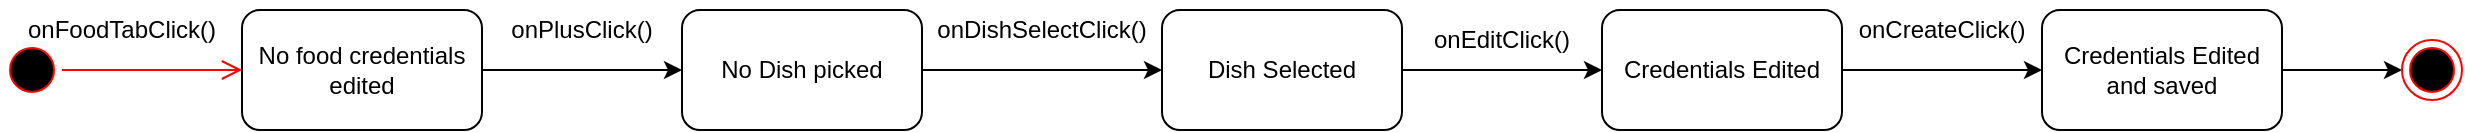 <mxfile version="16.0.0" type="device"><diagram id="8S_FNQCdqUJAIKVNA6WI" name="Page-1"><mxGraphModel dx="1662" dy="857" grid="1" gridSize="10" guides="1" tooltips="1" connect="1" arrows="1" fold="1" page="1" pageScale="1" pageWidth="850" pageHeight="1100" math="0" shadow="0"><root><mxCell id="0"/><mxCell id="1" parent="0"/><mxCell id="1uU-D842y9EdwYfXzfuY-1" value="" style="ellipse;html=1;shape=startState;fillColor=#000000;strokeColor=#ff0000;" vertex="1" parent="1"><mxGeometry y="370" width="30" height="30" as="geometry"/></mxCell><mxCell id="1uU-D842y9EdwYfXzfuY-2" value="" style="edgeStyle=orthogonalEdgeStyle;html=1;verticalAlign=bottom;endArrow=open;endSize=8;strokeColor=#ff0000;rounded=0;" edge="1" source="1uU-D842y9EdwYfXzfuY-1" parent="1"><mxGeometry relative="1" as="geometry"><mxPoint x="120" y="385" as="targetPoint"/></mxGeometry></mxCell><mxCell id="1uU-D842y9EdwYfXzfuY-3" value="onFoodTabClick()" style="text;html=1;strokeColor=none;fillColor=none;align=center;verticalAlign=middle;whiteSpace=wrap;rounded=0;" vertex="1" parent="1"><mxGeometry x="30" y="350" width="60" height="30" as="geometry"/></mxCell><mxCell id="1uU-D842y9EdwYfXzfuY-5" style="edgeStyle=orthogonalEdgeStyle;rounded=0;orthogonalLoop=1;jettySize=auto;html=1;" edge="1" parent="1" source="1uU-D842y9EdwYfXzfuY-4"><mxGeometry relative="1" as="geometry"><mxPoint x="340" y="385" as="targetPoint"/></mxGeometry></mxCell><mxCell id="1uU-D842y9EdwYfXzfuY-4" value="No food credentials edited" style="rounded=1;whiteSpace=wrap;html=1;" vertex="1" parent="1"><mxGeometry x="120" y="355" width="120" height="60" as="geometry"/></mxCell><mxCell id="1uU-D842y9EdwYfXzfuY-6" value="onPlusClick()" style="text;html=1;strokeColor=none;fillColor=none;align=center;verticalAlign=middle;whiteSpace=wrap;rounded=0;" vertex="1" parent="1"><mxGeometry x="260" y="350" width="60" height="30" as="geometry"/></mxCell><mxCell id="1uU-D842y9EdwYfXzfuY-8" style="edgeStyle=orthogonalEdgeStyle;rounded=0;orthogonalLoop=1;jettySize=auto;html=1;entryX=0;entryY=0.5;entryDx=0;entryDy=0;entryPerimeter=0;" edge="1" parent="1" source="1uU-D842y9EdwYfXzfuY-7" target="1uU-D842y9EdwYfXzfuY-10"><mxGeometry relative="1" as="geometry"><mxPoint x="570" y="385" as="targetPoint"/></mxGeometry></mxCell><mxCell id="1uU-D842y9EdwYfXzfuY-7" value="No Dish picked" style="rounded=1;whiteSpace=wrap;html=1;" vertex="1" parent="1"><mxGeometry x="340" y="355" width="120" height="60" as="geometry"/></mxCell><mxCell id="1uU-D842y9EdwYfXzfuY-9" value="onDishSelectClick()" style="text;html=1;strokeColor=none;fillColor=none;align=center;verticalAlign=middle;whiteSpace=wrap;rounded=0;" vertex="1" parent="1"><mxGeometry x="490" y="350" width="60" height="30" as="geometry"/></mxCell><mxCell id="1uU-D842y9EdwYfXzfuY-12" style="edgeStyle=orthogonalEdgeStyle;rounded=0;orthogonalLoop=1;jettySize=auto;html=1;" edge="1" parent="1" source="1uU-D842y9EdwYfXzfuY-10"><mxGeometry relative="1" as="geometry"><mxPoint x="800" y="385" as="targetPoint"/></mxGeometry></mxCell><mxCell id="1uU-D842y9EdwYfXzfuY-10" value="Dish Selected" style="rounded=1;whiteSpace=wrap;html=1;" vertex="1" parent="1"><mxGeometry x="580" y="355" width="120" height="60" as="geometry"/></mxCell><mxCell id="1uU-D842y9EdwYfXzfuY-13" value="onEditClick()" style="text;html=1;strokeColor=none;fillColor=none;align=center;verticalAlign=middle;whiteSpace=wrap;rounded=0;" vertex="1" parent="1"><mxGeometry x="720" y="355" width="60" height="30" as="geometry"/></mxCell><mxCell id="1uU-D842y9EdwYfXzfuY-15" style="edgeStyle=orthogonalEdgeStyle;rounded=0;orthogonalLoop=1;jettySize=auto;html=1;" edge="1" parent="1" source="1uU-D842y9EdwYfXzfuY-14"><mxGeometry relative="1" as="geometry"><mxPoint x="1020" y="385" as="targetPoint"/></mxGeometry></mxCell><mxCell id="1uU-D842y9EdwYfXzfuY-14" value="Credentials Edited" style="rounded=1;whiteSpace=wrap;html=1;" vertex="1" parent="1"><mxGeometry x="800" y="355" width="120" height="60" as="geometry"/></mxCell><mxCell id="1uU-D842y9EdwYfXzfuY-16" value="onCreateClick()" style="text;html=1;strokeColor=none;fillColor=none;align=center;verticalAlign=middle;whiteSpace=wrap;rounded=0;" vertex="1" parent="1"><mxGeometry x="940" y="350" width="60" height="30" as="geometry"/></mxCell><mxCell id="1uU-D842y9EdwYfXzfuY-18" style="edgeStyle=orthogonalEdgeStyle;rounded=0;orthogonalLoop=1;jettySize=auto;html=1;" edge="1" parent="1" source="1uU-D842y9EdwYfXzfuY-17"><mxGeometry relative="1" as="geometry"><mxPoint x="1200" y="385" as="targetPoint"/></mxGeometry></mxCell><mxCell id="1uU-D842y9EdwYfXzfuY-17" value="Credentials Edited and saved" style="rounded=1;whiteSpace=wrap;html=1;" vertex="1" parent="1"><mxGeometry x="1020" y="355" width="120" height="60" as="geometry"/></mxCell><mxCell id="1uU-D842y9EdwYfXzfuY-19" value="" style="ellipse;html=1;shape=endState;fillColor=#000000;strokeColor=#ff0000;" vertex="1" parent="1"><mxGeometry x="1200" y="370" width="30" height="30" as="geometry"/></mxCell></root></mxGraphModel></diagram></mxfile>